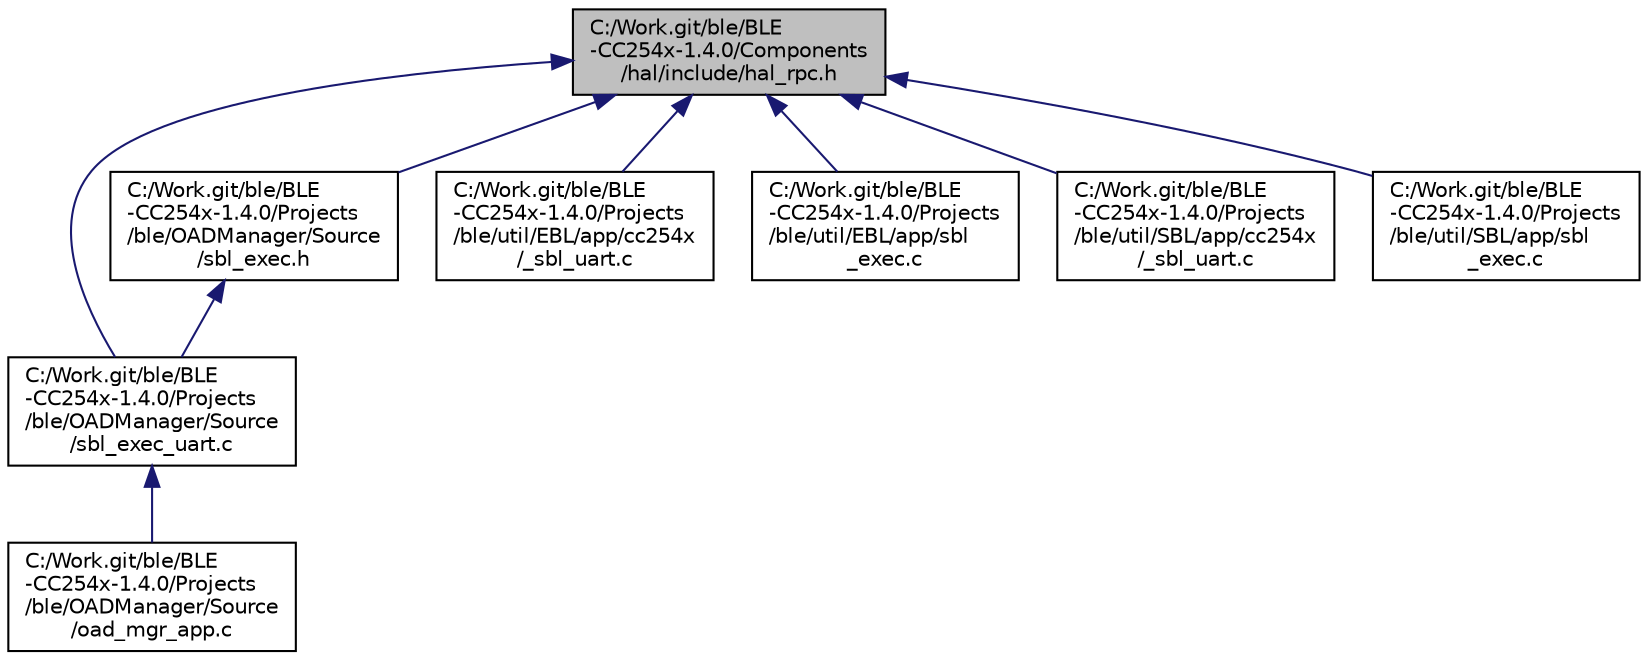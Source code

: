 digraph "C:/Work.git/ble/BLE-CC254x-1.4.0/Components/hal/include/hal_rpc.h"
{
  edge [fontname="Helvetica",fontsize="10",labelfontname="Helvetica",labelfontsize="10"];
  node [fontname="Helvetica",fontsize="10",shape=record];
  Node1 [label="C:/Work.git/ble/BLE\l-CC254x-1.4.0/Components\l/hal/include/hal_rpc.h",height=0.2,width=0.4,color="black", fillcolor="grey75", style="filled" fontcolor="black"];
  Node1 -> Node2 [dir="back",color="midnightblue",fontsize="10",style="solid",fontname="Helvetica"];
  Node2 [label="C:/Work.git/ble/BLE\l-CC254x-1.4.0/Projects\l/ble/OADManager/Source\l/sbl_exec_uart.c",height=0.2,width=0.4,color="black", fillcolor="white", style="filled",URL="$sbl__exec__uart_8c.html"];
  Node2 -> Node3 [dir="back",color="midnightblue",fontsize="10",style="solid",fontname="Helvetica"];
  Node3 [label="C:/Work.git/ble/BLE\l-CC254x-1.4.0/Projects\l/ble/OADManager/Source\l/oad_mgr_app.c",height=0.2,width=0.4,color="black", fillcolor="white", style="filled",URL="$oad__mgr__app_8c.html"];
  Node1 -> Node4 [dir="back",color="midnightblue",fontsize="10",style="solid",fontname="Helvetica"];
  Node4 [label="C:/Work.git/ble/BLE\l-CC254x-1.4.0/Projects\l/ble/OADManager/Source\l/sbl_exec.h",height=0.2,width=0.4,color="black", fillcolor="white", style="filled",URL="$_o_a_d_manager_2_source_2sbl__exec_8h.html"];
  Node4 -> Node2 [dir="back",color="midnightblue",fontsize="10",style="solid",fontname="Helvetica"];
  Node1 -> Node5 [dir="back",color="midnightblue",fontsize="10",style="solid",fontname="Helvetica"];
  Node5 [label="C:/Work.git/ble/BLE\l-CC254x-1.4.0/Projects\l/ble/util/EBL/app/cc254x\l/_sbl_uart.c",height=0.2,width=0.4,color="black", fillcolor="white", style="filled",URL="$_e_b_l_2app_2cc254x_2__sbl__uart_8c.html"];
  Node1 -> Node6 [dir="back",color="midnightblue",fontsize="10",style="solid",fontname="Helvetica"];
  Node6 [label="C:/Work.git/ble/BLE\l-CC254x-1.4.0/Projects\l/ble/util/EBL/app/sbl\l_exec.c",height=0.2,width=0.4,color="black", fillcolor="white", style="filled",URL="$_e_b_l_2app_2sbl__exec_8c.html"];
  Node1 -> Node7 [dir="back",color="midnightblue",fontsize="10",style="solid",fontname="Helvetica"];
  Node7 [label="C:/Work.git/ble/BLE\l-CC254x-1.4.0/Projects\l/ble/util/SBL/app/cc254x\l/_sbl_uart.c",height=0.2,width=0.4,color="black", fillcolor="white", style="filled",URL="$_s_b_l_2app_2cc254x_2__sbl__uart_8c.html"];
  Node1 -> Node8 [dir="back",color="midnightblue",fontsize="10",style="solid",fontname="Helvetica"];
  Node8 [label="C:/Work.git/ble/BLE\l-CC254x-1.4.0/Projects\l/ble/util/SBL/app/sbl\l_exec.c",height=0.2,width=0.4,color="black", fillcolor="white", style="filled",URL="$_s_b_l_2app_2sbl__exec_8c.html"];
}
